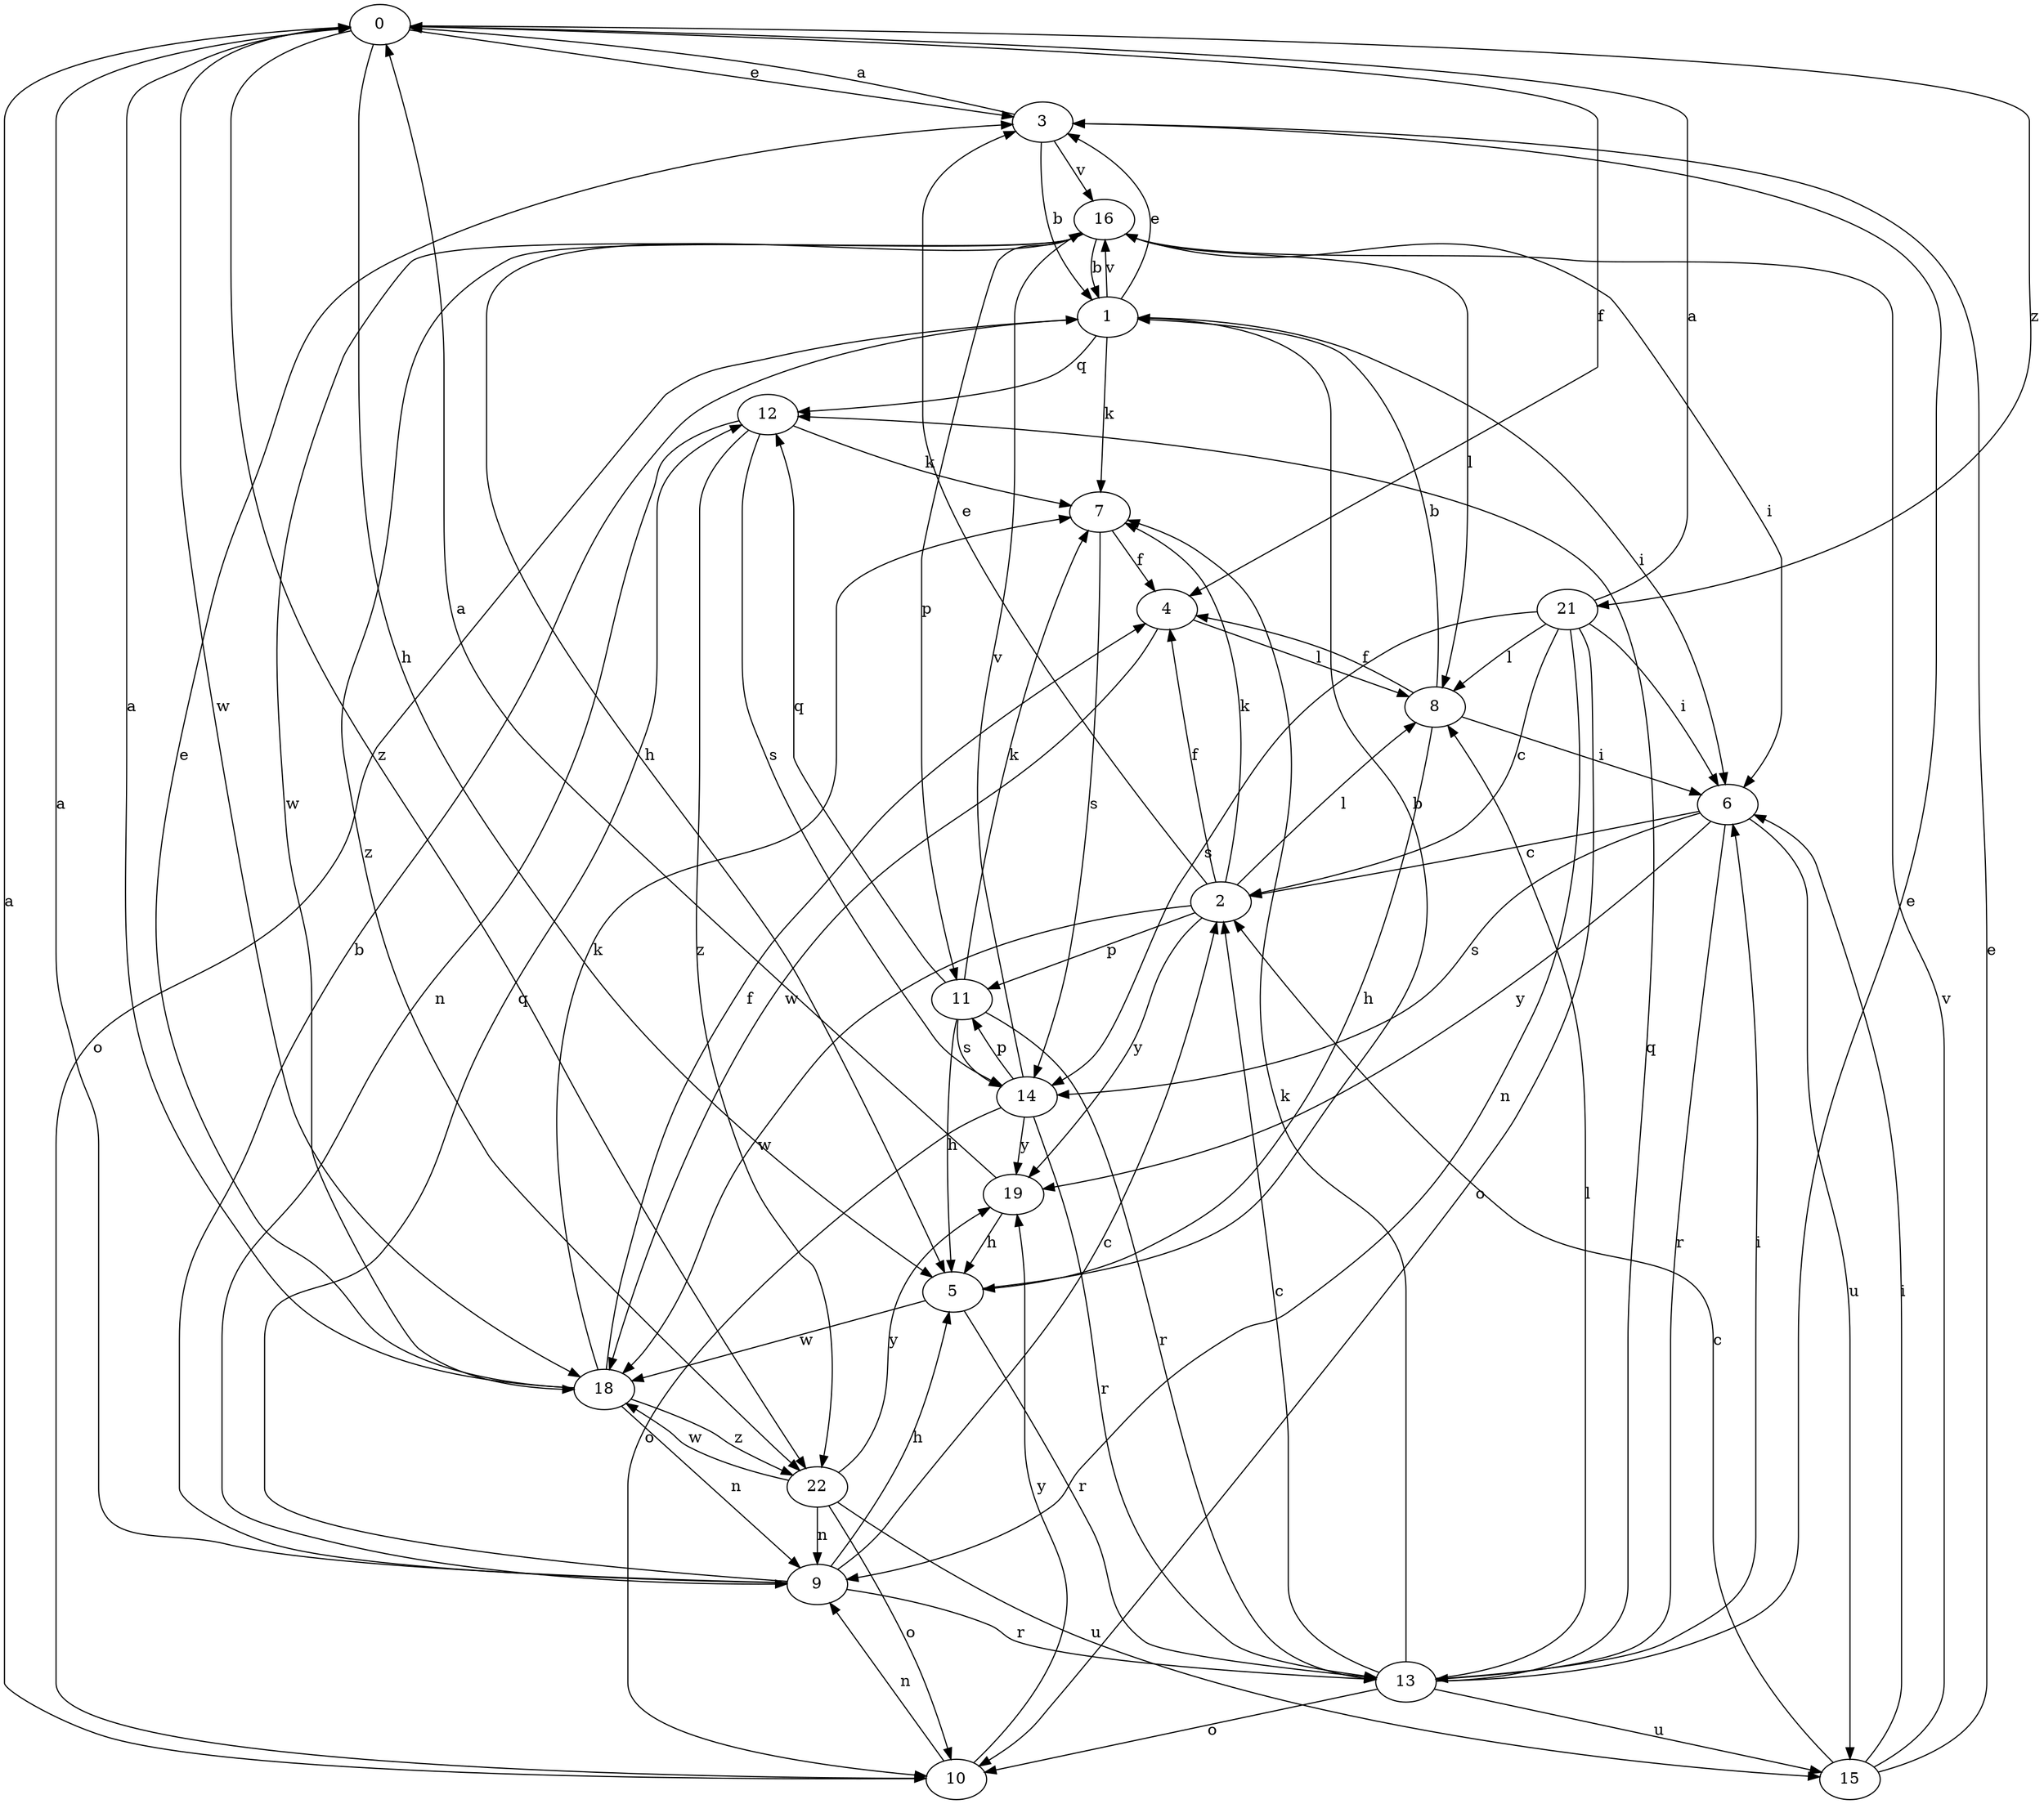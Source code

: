 strict digraph  {
0;
1;
2;
3;
4;
5;
6;
7;
8;
9;
10;
11;
12;
13;
14;
15;
16;
18;
19;
21;
22;
0 -> 3  [label=e];
0 -> 4  [label=f];
0 -> 5  [label=h];
0 -> 18  [label=w];
0 -> 21  [label=z];
0 -> 22  [label=z];
1 -> 3  [label=e];
1 -> 6  [label=i];
1 -> 7  [label=k];
1 -> 10  [label=o];
1 -> 12  [label=q];
1 -> 16  [label=v];
2 -> 3  [label=e];
2 -> 4  [label=f];
2 -> 7  [label=k];
2 -> 8  [label=l];
2 -> 11  [label=p];
2 -> 18  [label=w];
2 -> 19  [label=y];
3 -> 0  [label=a];
3 -> 1  [label=b];
3 -> 16  [label=v];
4 -> 8  [label=l];
4 -> 18  [label=w];
5 -> 1  [label=b];
5 -> 13  [label=r];
5 -> 18  [label=w];
6 -> 2  [label=c];
6 -> 13  [label=r];
6 -> 14  [label=s];
6 -> 15  [label=u];
6 -> 19  [label=y];
7 -> 4  [label=f];
7 -> 14  [label=s];
8 -> 1  [label=b];
8 -> 4  [label=f];
8 -> 5  [label=h];
8 -> 6  [label=i];
9 -> 0  [label=a];
9 -> 1  [label=b];
9 -> 2  [label=c];
9 -> 5  [label=h];
9 -> 12  [label=q];
9 -> 13  [label=r];
10 -> 0  [label=a];
10 -> 9  [label=n];
10 -> 19  [label=y];
11 -> 5  [label=h];
11 -> 7  [label=k];
11 -> 12  [label=q];
11 -> 13  [label=r];
11 -> 14  [label=s];
12 -> 7  [label=k];
12 -> 9  [label=n];
12 -> 14  [label=s];
12 -> 22  [label=z];
13 -> 2  [label=c];
13 -> 3  [label=e];
13 -> 6  [label=i];
13 -> 7  [label=k];
13 -> 8  [label=l];
13 -> 10  [label=o];
13 -> 12  [label=q];
13 -> 15  [label=u];
14 -> 10  [label=o];
14 -> 11  [label=p];
14 -> 13  [label=r];
14 -> 16  [label=v];
14 -> 19  [label=y];
15 -> 2  [label=c];
15 -> 3  [label=e];
15 -> 6  [label=i];
15 -> 16  [label=v];
16 -> 1  [label=b];
16 -> 5  [label=h];
16 -> 6  [label=i];
16 -> 8  [label=l];
16 -> 11  [label=p];
16 -> 18  [label=w];
16 -> 22  [label=z];
18 -> 0  [label=a];
18 -> 3  [label=e];
18 -> 4  [label=f];
18 -> 7  [label=k];
18 -> 9  [label=n];
18 -> 22  [label=z];
19 -> 0  [label=a];
19 -> 5  [label=h];
21 -> 0  [label=a];
21 -> 2  [label=c];
21 -> 6  [label=i];
21 -> 8  [label=l];
21 -> 9  [label=n];
21 -> 10  [label=o];
21 -> 14  [label=s];
22 -> 9  [label=n];
22 -> 10  [label=o];
22 -> 15  [label=u];
22 -> 18  [label=w];
22 -> 19  [label=y];
}
